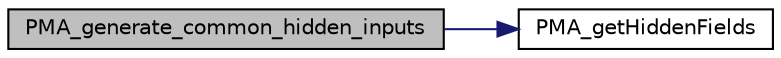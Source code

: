 digraph G
{
  edge [fontname="Helvetica",fontsize="10",labelfontname="Helvetica",labelfontsize="10"];
  node [fontname="Helvetica",fontsize="10",shape=record];
  rankdir="LR";
  Node1 [label="PMA_generate_common_hidden_inputs",height=0.2,width=0.4,color="black", fillcolor="grey75", style="filled" fontcolor="black"];
  Node1 -> Node2 [color="midnightblue",fontsize="10",style="solid",fontname="Helvetica"];
  Node2 [label="PMA_getHiddenFields",height=0.2,width=0.4,color="black", fillcolor="white", style="filled",URL="$url__generating_8lib_8php.html#a0db4559ded20b6cc869d37e4d5cc7dad",tooltip="create hidden form fields from array with name =&gt; value"];
}
